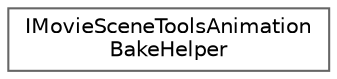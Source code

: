 digraph "Graphical Class Hierarchy"
{
 // INTERACTIVE_SVG=YES
 // LATEX_PDF_SIZE
  bgcolor="transparent";
  edge [fontname=Helvetica,fontsize=10,labelfontname=Helvetica,labelfontsize=10];
  node [fontname=Helvetica,fontsize=10,shape=box,height=0.2,width=0.4];
  rankdir="LR";
  Node0 [id="Node000000",label="IMovieSceneToolsAnimation\lBakeHelper",height=0.2,width=0.4,color="grey40", fillcolor="white", style="filled",URL="$d2/d8d/classIMovieSceneToolsAnimationBakeHelper.html",tooltip=" "];
}
